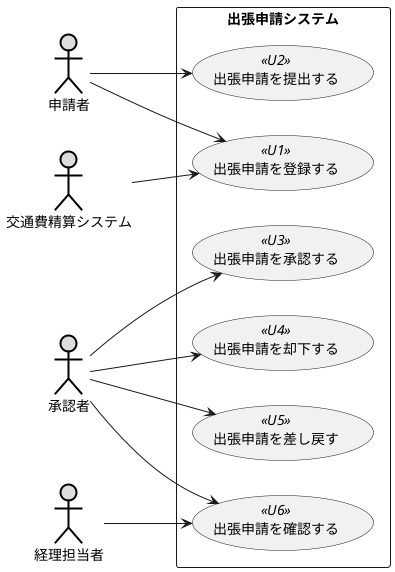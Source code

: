 @startuml ユースケース図
left to right direction
actor 申請者 #DDDDDD;line:black;line.bold;
actor 交通費精算システム #DDDDDD;line:black;line.bold;
actor 承認者 #DDDDDD;line:black;line.bold;
actor 経理担当者 #DDDDDD;line:black;line.bold;
rectangle 出張申請システム {
usecase 出張申請を登録する << U1 >>
usecase 出張申請を提出する << U2 >>
usecase 出張申請を承認する << U3 >>
usecase 出張申請を却下する << U4 >>
usecase 出張申請を差し戻す << U5 >>
usecase 出張申請を確認する << U6 >>
}
申請者 --> 出張申請を登録する
申請者 --> 出張申請を提出する
承認者 --> 出張申請を承認する
承認者 --> 出張申請を却下する
承認者 --> 出張申請を差し戻す
承認者 --> 出張申請を確認する
経理担当者 --> 出張申請を確認する
交通費精算システム -->出張申請を登録する
@enduml